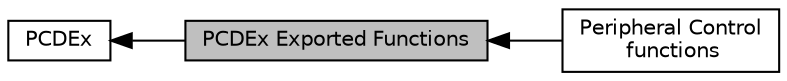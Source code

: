 digraph "PCDEx Exported Functions"
{
  edge [fontname="Helvetica",fontsize="10",labelfontname="Helvetica",labelfontsize="10"];
  node [fontname="Helvetica",fontsize="10",shape=record];
  rankdir=LR;
  Node0 [label="PCDEx Exported Functions",height=0.2,width=0.4,color="black", fillcolor="grey75", style="filled", fontcolor="black"];
  Node1 [label="PCDEx",height=0.2,width=0.4,color="black", fillcolor="white", style="filled",URL="$group___p_c_d_ex.html",tooltip="PCD Extended HAL module driver. "];
  Node2 [label="Peripheral Control\l functions",height=0.2,width=0.4,color="black", fillcolor="white", style="filled",URL="$group___p_c_d_ex___exported___functions___group1.html"];
  Node1->Node0 [shape=plaintext, dir="back", style="solid"];
  Node0->Node2 [shape=plaintext, dir="back", style="solid"];
}
